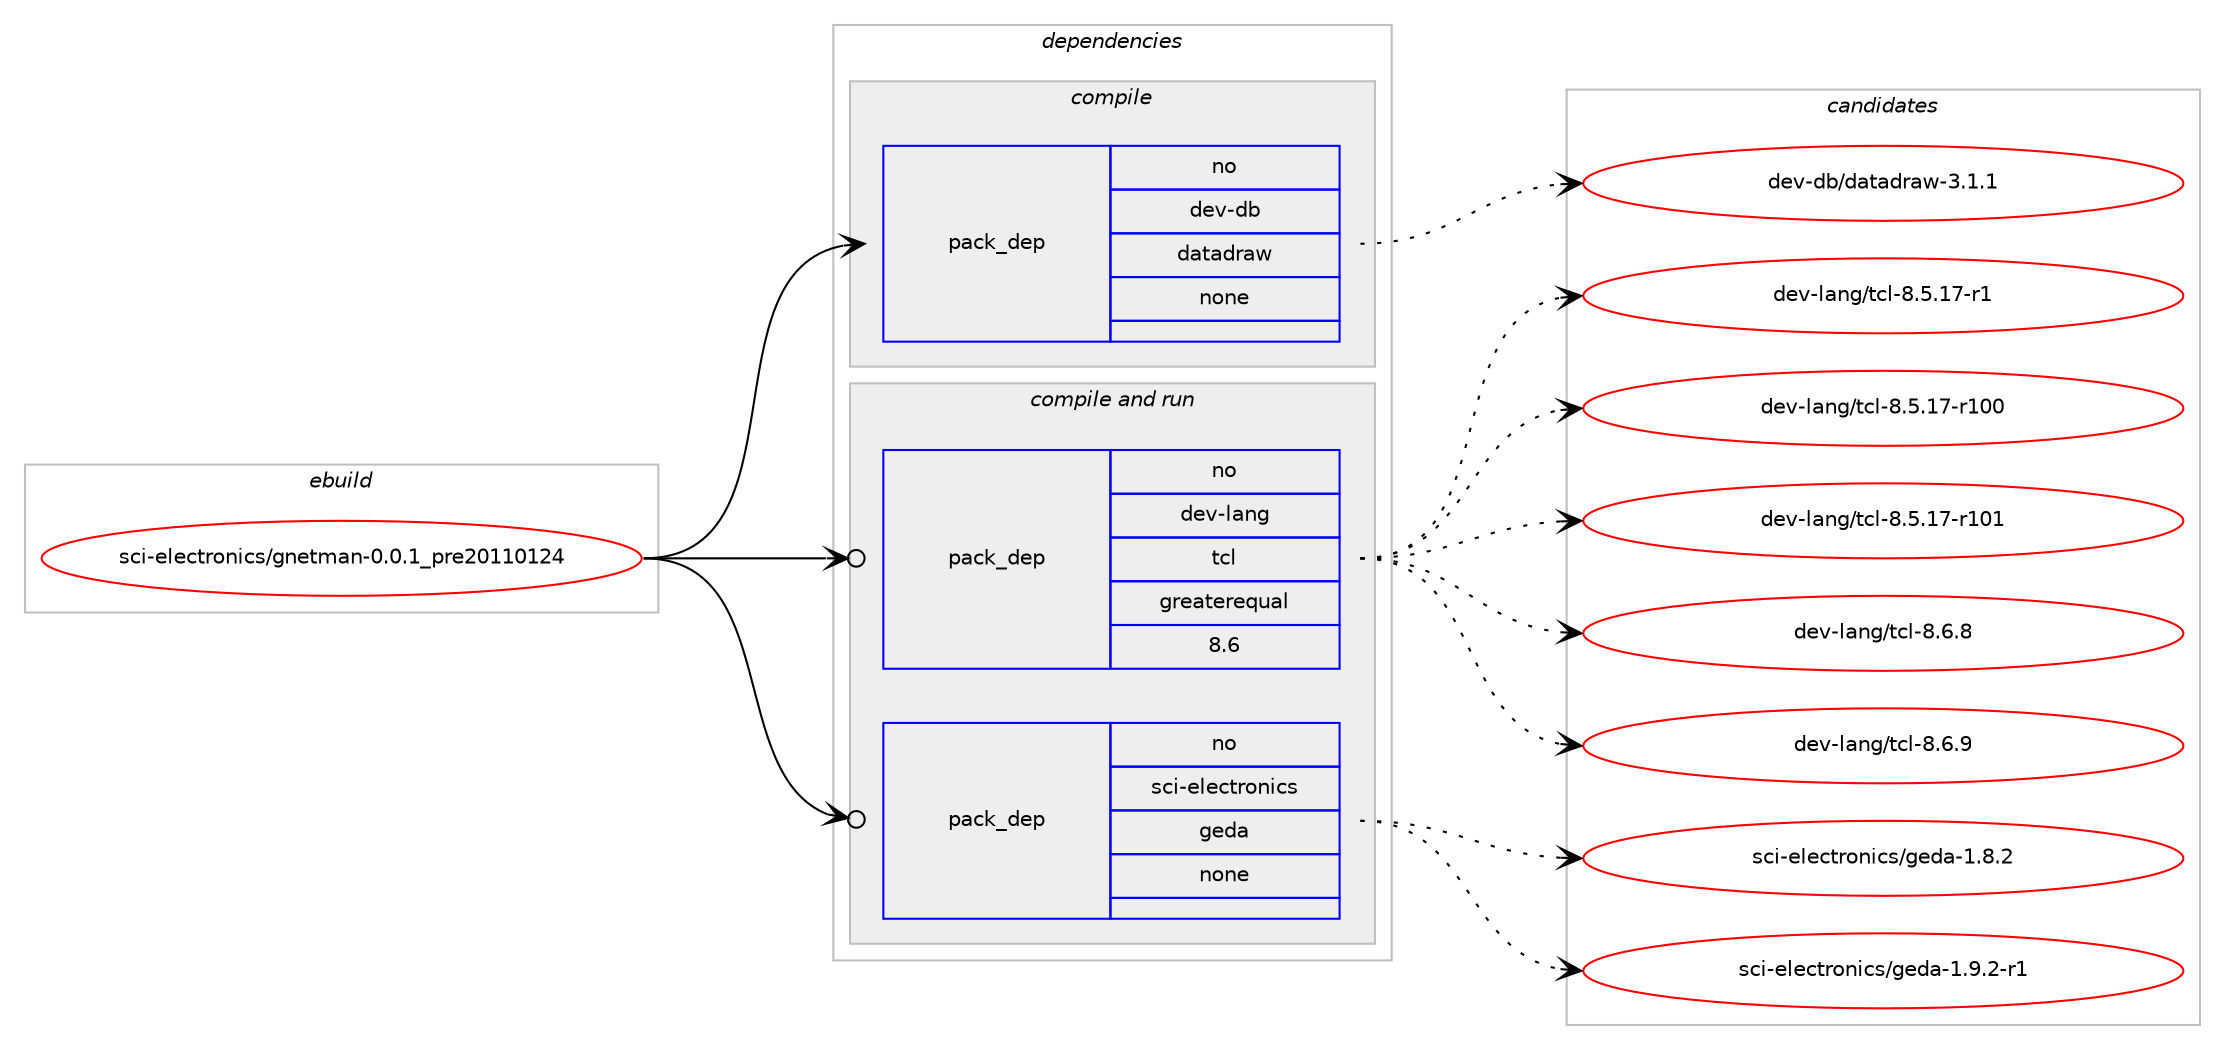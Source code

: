 digraph prolog {

# *************
# Graph options
# *************

newrank=true;
concentrate=true;
compound=true;
graph [rankdir=LR,fontname=Helvetica,fontsize=10,ranksep=1.5];#, ranksep=2.5, nodesep=0.2];
edge  [arrowhead=vee];
node  [fontname=Helvetica,fontsize=10];

# **********
# The ebuild
# **********

subgraph cluster_leftcol {
color=gray;
rank=same;
label=<<i>ebuild</i>>;
id [label="sci-electronics/gnetman-0.0.1_pre20110124", color=red, width=4, href="../sci-electronics/gnetman-0.0.1_pre20110124.svg"];
}

# ****************
# The dependencies
# ****************

subgraph cluster_midcol {
color=gray;
label=<<i>dependencies</i>>;
subgraph cluster_compile {
fillcolor="#eeeeee";
style=filled;
label=<<i>compile</i>>;
subgraph pack1209184 {
dependency1689424 [label=<<TABLE BORDER="0" CELLBORDER="1" CELLSPACING="0" CELLPADDING="4" WIDTH="220"><TR><TD ROWSPAN="6" CELLPADDING="30">pack_dep</TD></TR><TR><TD WIDTH="110">no</TD></TR><TR><TD>dev-db</TD></TR><TR><TD>datadraw</TD></TR><TR><TD>none</TD></TR><TR><TD></TD></TR></TABLE>>, shape=none, color=blue];
}
id:e -> dependency1689424:w [weight=20,style="solid",arrowhead="vee"];
}
subgraph cluster_compileandrun {
fillcolor="#eeeeee";
style=filled;
label=<<i>compile and run</i>>;
subgraph pack1209185 {
dependency1689425 [label=<<TABLE BORDER="0" CELLBORDER="1" CELLSPACING="0" CELLPADDING="4" WIDTH="220"><TR><TD ROWSPAN="6" CELLPADDING="30">pack_dep</TD></TR><TR><TD WIDTH="110">no</TD></TR><TR><TD>dev-lang</TD></TR><TR><TD>tcl</TD></TR><TR><TD>greaterequal</TD></TR><TR><TD>8.6</TD></TR></TABLE>>, shape=none, color=blue];
}
id:e -> dependency1689425:w [weight=20,style="solid",arrowhead="odotvee"];
subgraph pack1209186 {
dependency1689426 [label=<<TABLE BORDER="0" CELLBORDER="1" CELLSPACING="0" CELLPADDING="4" WIDTH="220"><TR><TD ROWSPAN="6" CELLPADDING="30">pack_dep</TD></TR><TR><TD WIDTH="110">no</TD></TR><TR><TD>sci-electronics</TD></TR><TR><TD>geda</TD></TR><TR><TD>none</TD></TR><TR><TD></TD></TR></TABLE>>, shape=none, color=blue];
}
id:e -> dependency1689426:w [weight=20,style="solid",arrowhead="odotvee"];
}
subgraph cluster_run {
fillcolor="#eeeeee";
style=filled;
label=<<i>run</i>>;
}
}

# **************
# The candidates
# **************

subgraph cluster_choices {
rank=same;
color=gray;
label=<<i>candidates</i>>;

subgraph choice1209184 {
color=black;
nodesep=1;
choice100101118451009847100971169710011497119455146494649 [label="dev-db/datadraw-3.1.1", color=red, width=4,href="../dev-db/datadraw-3.1.1.svg"];
dependency1689424:e -> choice100101118451009847100971169710011497119455146494649:w [style=dotted,weight="100"];
}
subgraph choice1209185 {
color=black;
nodesep=1;
choice10010111845108971101034711699108455646534649554511449 [label="dev-lang/tcl-8.5.17-r1", color=red, width=4,href="../dev-lang/tcl-8.5.17-r1.svg"];
choice100101118451089711010347116991084556465346495545114494848 [label="dev-lang/tcl-8.5.17-r100", color=red, width=4,href="../dev-lang/tcl-8.5.17-r100.svg"];
choice100101118451089711010347116991084556465346495545114494849 [label="dev-lang/tcl-8.5.17-r101", color=red, width=4,href="../dev-lang/tcl-8.5.17-r101.svg"];
choice10010111845108971101034711699108455646544656 [label="dev-lang/tcl-8.6.8", color=red, width=4,href="../dev-lang/tcl-8.6.8.svg"];
choice10010111845108971101034711699108455646544657 [label="dev-lang/tcl-8.6.9", color=red, width=4,href="../dev-lang/tcl-8.6.9.svg"];
dependency1689425:e -> choice10010111845108971101034711699108455646534649554511449:w [style=dotted,weight="100"];
dependency1689425:e -> choice100101118451089711010347116991084556465346495545114494848:w [style=dotted,weight="100"];
dependency1689425:e -> choice100101118451089711010347116991084556465346495545114494849:w [style=dotted,weight="100"];
dependency1689425:e -> choice10010111845108971101034711699108455646544656:w [style=dotted,weight="100"];
dependency1689425:e -> choice10010111845108971101034711699108455646544657:w [style=dotted,weight="100"];
}
subgraph choice1209186 {
color=black;
nodesep=1;
choice115991054510110810199116114111110105991154710310110097454946564650 [label="sci-electronics/geda-1.8.2", color=red, width=4,href="../sci-electronics/geda-1.8.2.svg"];
choice1159910545101108101991161141111101059911547103101100974549465746504511449 [label="sci-electronics/geda-1.9.2-r1", color=red, width=4,href="../sci-electronics/geda-1.9.2-r1.svg"];
dependency1689426:e -> choice115991054510110810199116114111110105991154710310110097454946564650:w [style=dotted,weight="100"];
dependency1689426:e -> choice1159910545101108101991161141111101059911547103101100974549465746504511449:w [style=dotted,weight="100"];
}
}

}
